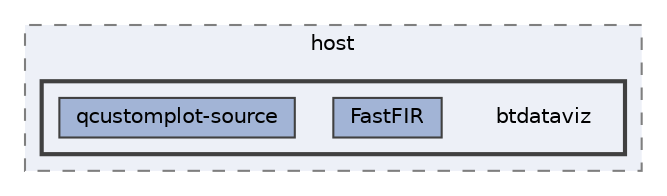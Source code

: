 digraph "/Users/geobrown/Research/ultralight-tags/software/host/btdataviz"
{
 // LATEX_PDF_SIZE
  bgcolor="transparent";
  edge [fontname=Helvetica,fontsize=10,labelfontname=Helvetica,labelfontsize=10];
  node [fontname=Helvetica,fontsize=10,shape=box,height=0.2,width=0.4];
  compound=true
  subgraph clusterdir_a4cc8249603aa699029a0fe47e58268f {
    graph [ bgcolor="#edf0f7", pencolor="grey50", label="host", fontname=Helvetica,fontsize=10 style="filled,dashed", URL="dir_a4cc8249603aa699029a0fe47e58268f.html",tooltip=""]
  subgraph clusterdir_026eee5bcf48ab69362ec07877ab4af5 {
    graph [ bgcolor="#edf0f7", pencolor="grey25", label="", fontname=Helvetica,fontsize=10 style="filled,bold", URL="dir_026eee5bcf48ab69362ec07877ab4af5.html",tooltip=""]
    dir_026eee5bcf48ab69362ec07877ab4af5 [shape=plaintext, label="btdataviz"];
  dir_aa5e32e94953af7e4795af36d24d54e7 [label="FastFIR", fillcolor="#a2b4d6", color="grey25", style="filled", URL="dir_aa5e32e94953af7e4795af36d24d54e7.html",tooltip=""];
  dir_4c4ec7f3b56207c79e7f59c7ba2cc50d [label="qcustomplot-source", fillcolor="#a2b4d6", color="grey25", style="filled", URL="dir_4c4ec7f3b56207c79e7f59c7ba2cc50d.html",tooltip=""];
  }
  }
}
